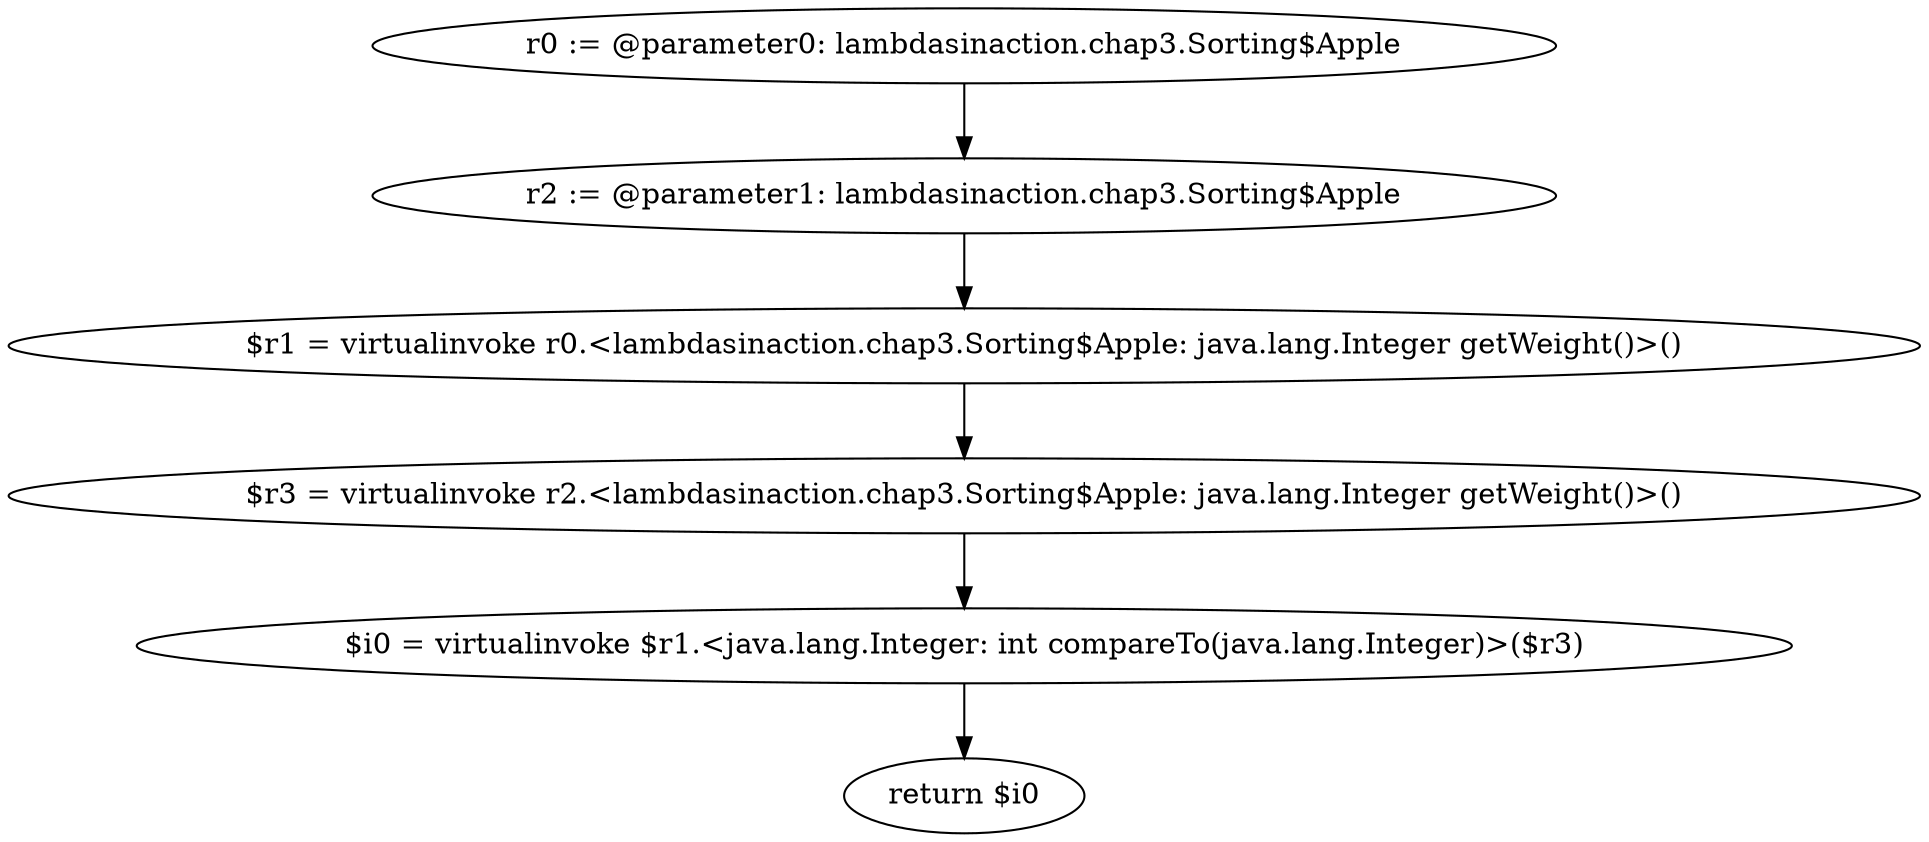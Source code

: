 digraph "unitGraph" {
    "r0 := @parameter0: lambdasinaction.chap3.Sorting$Apple"
    "r2 := @parameter1: lambdasinaction.chap3.Sorting$Apple"
    "$r1 = virtualinvoke r0.<lambdasinaction.chap3.Sorting$Apple: java.lang.Integer getWeight()>()"
    "$r3 = virtualinvoke r2.<lambdasinaction.chap3.Sorting$Apple: java.lang.Integer getWeight()>()"
    "$i0 = virtualinvoke $r1.<java.lang.Integer: int compareTo(java.lang.Integer)>($r3)"
    "return $i0"
    "r0 := @parameter0: lambdasinaction.chap3.Sorting$Apple"->"r2 := @parameter1: lambdasinaction.chap3.Sorting$Apple";
    "r2 := @parameter1: lambdasinaction.chap3.Sorting$Apple"->"$r1 = virtualinvoke r0.<lambdasinaction.chap3.Sorting$Apple: java.lang.Integer getWeight()>()";
    "$r1 = virtualinvoke r0.<lambdasinaction.chap3.Sorting$Apple: java.lang.Integer getWeight()>()"->"$r3 = virtualinvoke r2.<lambdasinaction.chap3.Sorting$Apple: java.lang.Integer getWeight()>()";
    "$r3 = virtualinvoke r2.<lambdasinaction.chap3.Sorting$Apple: java.lang.Integer getWeight()>()"->"$i0 = virtualinvoke $r1.<java.lang.Integer: int compareTo(java.lang.Integer)>($r3)";
    "$i0 = virtualinvoke $r1.<java.lang.Integer: int compareTo(java.lang.Integer)>($r3)"->"return $i0";
}
